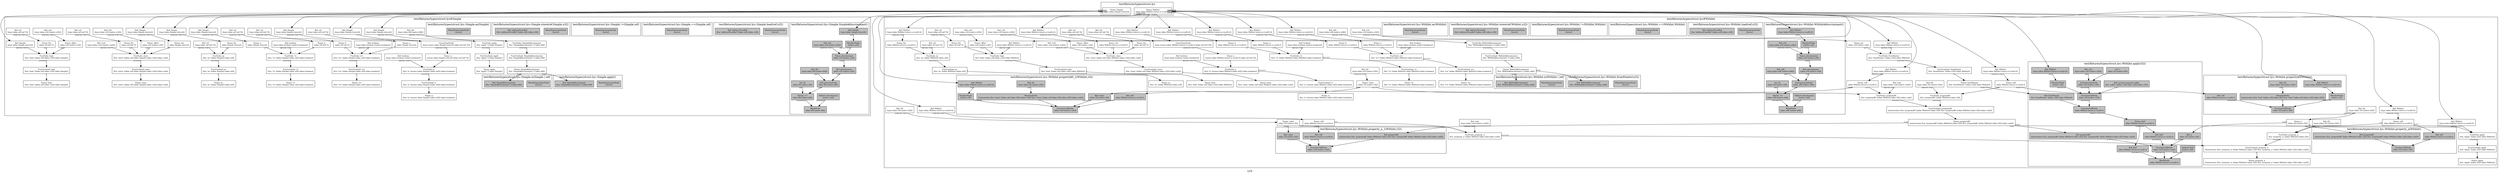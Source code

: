 digraph LYS {
  node [shape=box,fontsize=10];
  subgraph "cluster_test/fixtures/types/struct.lys" {
    1 [label="Name: Simple\n(type (alias Simple (struct)))", fillcolor=grey];
    2 [label="Name: WithInt\n(type (alias WithInt (struct a:<null>)))", fillcolor=grey];
    label="test/fixtures/types/struct.lys";
  }
  subgraph "cluster_test/fixtures/types/struct.lys#Simple" {
    3 [label="FunOverload: Simple$discriminant\n(fun 'Simple$discriminant' () (alias i64))", fillcolor=grey];
    4 [label="FunNode: Simple$discriminant\n(fun 'Simple$discriminant' () (alias i64))", fillcolor=grey];
    5 [label="Ref: i64\n(type (alias i64 (native i64)))", fillcolor=grey];
    6 [label="Name: Simple$discriminant\n(fun 'Simple$discriminant' () (alias i64))", fillcolor=grey];
    7 [label="FunOverload: apply\n(fun 'apply' () (alias Simple))", fillcolor=grey];
    8 [label="FunNode: apply\n(fun 'apply' () (alias Simple))", fillcolor=grey];
    9 [label="Ref: Simple\n(type (alias Simple (struct)))", fillcolor=grey];
    10 [label="Name: apply\n(fun 'apply' () (alias Simple))", fillcolor=grey];
    11 [label="FunOverload: is\n(fun 'is' ((union (alias Simple) (alias ref))) (alias boolean))", fillcolor=grey];
    12 [label="FunNode: is\n(fun 'is' ((union (alias Simple) (alias ref))) (alias boolean))", fillcolor=grey];
    13 [label="Name: a\n(union (alias Simple (struct)) (alias ref (ref ?)))", fillcolor=grey];
    14 [label="UnionTypeNode\n(type (union (alias Simple (struct)) (alias ref (ref ?))))", fillcolor=grey];
    15 [label="Ref: Simple\n(type (alias Simple (struct)))", fillcolor=grey];
    16 [label="Ref: ref\n(type (alias ref (ref ?)))", fillcolor=grey];
    17 [label="Ref: boolean\n(type (alias boolean (native boolean)))", fillcolor=grey];
    18 [label="Name: is\n(fun 'is' ((union (alias Simple) (alias ref))) (alias boolean))", fillcolor=grey];
    19 [label="FunOverload: ==\n(fun '==' ((alias Simple) (alias ref)) (alias boolean))", fillcolor=grey];
    20 [label="FunNode: ==\n(fun '==' ((alias Simple) (alias ref)) (alias boolean))", fillcolor=grey];
    21 [label="Name: a\n(alias Simple (struct))", fillcolor=grey];
    22 [label="Ref: Simple\n(type (alias Simple (struct)))", fillcolor=grey];
    23 [label="Name: b\n(alias ref (ref ?))", fillcolor=grey];
    24 [label="Ref: ref\n(type (alias ref (ref ?)))", fillcolor=grey];
    25 [label="Ref: boolean\n(type (alias boolean (native boolean)))", fillcolor=grey];
    26 [label="Name: ==\n(fun '==' ((alias Simple) (alias ref)) (alias boolean))", fillcolor=grey];
    27 [label="FunOverload: !=\n(fun '!=' ((alias Simple) (alias ref)) (alias boolean))", fillcolor=grey];
    28 [label="FunNode: !=\n(fun '!=' ((alias Simple) (alias ref)) (alias boolean))", fillcolor=grey];
    29 [label="Name: a\n(alias Simple (struct))", fillcolor=grey];
    30 [label="Ref: Simple\n(type (alias Simple (struct)))", fillcolor=grey];
    31 [label="Name: b\n(alias ref (ref ?))", fillcolor=grey];
    32 [label="Ref: ref\n(type (alias ref (ref ?)))", fillcolor=grey];
    33 [label="Ref: boolean\n(type (alias boolean (native boolean)))", fillcolor=grey];
    34 [label="Name: !=\n(fun '!=' ((alias Simple) (alias ref)) (alias boolean))", fillcolor=grey];
    35 [label="FunOverload: store\n(fun 'store' ((alias ref) (alias Simple) (alias u32)) (alias void))", fillcolor=grey];
    36 [label="FunNode: store\n(fun 'store' ((alias ref) (alias Simple) (alias u32)) (alias void))", fillcolor=grey];
    37 [label="Name: lhs\n(alias ref (ref ?))", fillcolor=grey];
    38 [label="Ref: ref\n(type (alias ref (ref ?)))", fillcolor=grey];
    39 [label="Name: rhs\n(alias Simple (struct))", fillcolor=grey];
    40 [label="Ref: Simple\n(type (alias Simple (struct)))", fillcolor=grey];
    41 [label="Name: offset\n(alias u32 (native u32))", fillcolor=grey];
    42 [label="Ref: u32\n(type (alias u32 (native u32)))", fillcolor=grey];
    43 [label="Ref: void\n(type (alias void (native void)))", fillcolor=grey];
    44 [label="Name: store\n(fun 'store' ((alias ref) (alias Simple) (alias u32)) (alias void))", fillcolor=grey];
    45 [label="FunOverload: load\n(fun 'load' ((alias ref) (alias u32)) (alias Simple))", fillcolor=grey];
    46 [label="FunNode: load\n(fun 'load' ((alias ref) (alias u32)) (alias Simple))", fillcolor=grey];
    47 [label="Name: lhs\n(alias ref (ref ?))", fillcolor=grey];
    48 [label="Ref: ref\n(type (alias ref (ref ?)))", fillcolor=grey];
    49 [label="Name: offset\n(alias u32 (native u32))", fillcolor=grey];
    50 [label="Ref: u32\n(type (alias u32 (native u32)))", fillcolor=grey];
    51 [label="Ref: Simple\n(type (alias Simple (struct)))", fillcolor=grey];
    52 [label="Name: load\n(fun 'load' ((alias ref) (alias u32)) (alias Simple))", fillcolor=grey];
    53 [label="FunOverload: as\n(fun 'as' ((alias Simple)) (alias ref))", fillcolor=grey];
    54 [label="FunNode: as\n(fun 'as' ((alias Simple)) (alias ref))", fillcolor=grey];
    55 [label="Name: lhs\n(alias Simple (struct))", fillcolor=grey];
    56 [label="Ref: Simple\n(type (alias Simple (struct)))", fillcolor=grey];
    57 [label="Ref: ref\n(type (alias ref (ref ?)))", fillcolor=grey];
    58 [label="Name: as\n(fun 'as' ((alias Simple)) (alias ref))", fillcolor=grey];
    subgraph "cluster_test/fixtures/types/struct.lys#Simple_0" { rankdir=TB;
      node [style=filled, fillcolor=grey];
      59 [label="BlockNode\n(alias i64 (native i64))", fillcolor=grey];
      60 [label="ValDecl: discriminant\n(native void)", fillcolor=grey];
      61 [label="Name: discriminant\n(alias u32 (native u32))", fillcolor=grey];
      62 [label="Ref: u32\n(type (alias u32 (native u32)))", fillcolor=grey];
      63 [label="MemberNode\n(native u32)", fillcolor=grey];
      64 [label="Ref: Simple\n(type (alias Simple (struct)))", fillcolor=grey];
      65 [label="BinOp: <<\n(alias i64 (native i64))", fillcolor=grey];
      66 [label="AsExpressionNode\n(alias i64 (native i64))", fillcolor=grey];
      67 [label="Ref: discriminant\n(alias u32 (native u32))", fillcolor=grey];
      68 [label="Ref: i64\n(type (alias i64 (native i64)))", fillcolor=grey];
      69 [label="Int: 32\n(alias i32 (native i32))", fillcolor=grey];
      label="test/fixtures/types/struct.lys::Simple.Simple$discriminant()";
    }
    subgraph "cluster_test/fixtures/types/struct.lys#Simple_1" { rankdir=TB;
      node [style=filled, fillcolor=grey];
      70 [label="WasmExpressionNode\n(never)", fillcolor=grey];
      71 [label="Ref: Simple$discriminant\n(fun 'Simple$discriminant' () (alias i64))", fillcolor=grey];
      label="test/fixtures/types/struct.lys::Simple.apply()";
    }
    subgraph "cluster_test/fixtures/types/struct.lys#Simple_2" { rankdir=TB;
      node [style=filled, fillcolor=grey];
      72 [label="WasmExpressionNode\n(never)", fillcolor=grey];
      73 [label="Ref: addressFromRef\n(fun 'addressFromRef' ((alias ref)) (alias u32))", fillcolor=grey];
      label="test/fixtures/types/struct.lys::Simple.load(ref,u32)";
    }
    subgraph "cluster_test/fixtures/types/struct.lys#Simple_3" { rankdir=TB;
      node [style=filled, fillcolor=grey];
      74 [label="WasmExpressionNode\n(never)", fillcolor=grey];
      label="test/fixtures/types/struct.lys::Simple.==(Simple,ref)";
    }
    subgraph "cluster_test/fixtures/types/struct.lys#Simple_4" { rankdir=TB;
      node [style=filled, fillcolor=grey];
      75 [label="WasmExpressionNode\n(never)", fillcolor=grey];
      label="test/fixtures/types/struct.lys::Simple.!=(Simple,ref)";
    }
    subgraph "cluster_test/fixtures/types/struct.lys#Simple_5" { rankdir=TB;
      node [style=filled, fillcolor=grey];
      76 [label="WasmExpressionNode\n(never)", fillcolor=grey];
      77 [label="Ref: addressFromRef\n(fun 'addressFromRef' ((alias ref)) (alias u32))", fillcolor=grey];
      label="test/fixtures/types/struct.lys::Simple.store(ref,Simple,u32)";
    }
    subgraph "cluster_test/fixtures/types/struct.lys#Simple_6" { rankdir=TB;
      node [style=filled, fillcolor=grey];
      78 [label="WasmExpressionNode\n(never)", fillcolor=grey];
      label="test/fixtures/types/struct.lys::Simple.as(Simple)";
    }
    subgraph "cluster_test/fixtures/types/struct.lys#Simple_7" { rankdir=TB;
      node [style=filled, fillcolor=grey];
      79 [label="WasmExpressionNode\n(never)", fillcolor=grey];
      80 [label="Ref: Simple$discriminant\n(fun 'Simple$discriminant' () (alias i64))", fillcolor=grey];
      label="test/fixtures/types/struct.lys::Simple.is(Simple | ref)";
    }
    label="test/fixtures/types/struct.lys#Simple";
  }
  subgraph "cluster_test/fixtures/types/struct.lys#WithInt" {
    81 [label="FunOverload: WithInt$discriminant\n(fun 'WithInt$discriminant' () (alias u64))", fillcolor=grey];
    82 [label="FunNode: WithInt$discriminant\n(fun 'WithInt$discriminant' () (alias u64))", fillcolor=grey];
    83 [label="Ref: u64\n(type (alias u64 (native u64)))", fillcolor=grey];
    84 [label="Name: WithInt$discriminant\n(fun 'WithInt$discriminant' () (alias u64))", fillcolor=grey];
    85 [label="FunOverload: apply\n(fun 'apply' ((alias i32)) (alias WithInt))", fillcolor=grey];
    86 [label="FunNode: apply\n(fun 'apply' ((alias i32)) (alias WithInt))", fillcolor=grey];
    87 [label="Name: a\n(alias i32 (native i32))", fillcolor=grey];
    88 [label="Ref: i32\n(type (alias i32 (native i32)))", fillcolor=grey];
    89 [label="Ref: WithInt\n(type (alias WithInt (struct a:<null>)))", fillcolor=grey];
    90 [label="Name: apply\n(fun 'apply' ((alias i32)) (alias WithInt))", fillcolor=grey];
    91 [label="FunOverload: fromPointer\n(fun 'fromPointer' ((alias u32)) (alias WithInt))", fillcolor=grey];
    92 [label="FunNode: fromPointer\n(fun 'fromPointer' ((alias u32)) (alias WithInt))", fillcolor=grey];
    93 [label="Name: ptr\n(alias u32 (native u32))", fillcolor=grey];
    94 [label="Ref: u32\n(type (alias u32 (native u32)))", fillcolor=grey];
    95 [label="Ref: WithInt\n(type (alias WithInt (struct a:<null>)))", fillcolor=grey];
    96 [label="Name: fromPointer\n(fun 'fromPointer' ((alias u32)) (alias WithInt))", fillcolor=grey];
    97 [label="FunOverload: ==\n(fun '==' ((alias WithInt) (alias WithInt)) (alias boolean))", fillcolor=grey];
    98 [label="FunNode: ==\n(fun '==' ((alias WithInt) (alias WithInt)) (alias boolean))", fillcolor=grey];
    99 [label="Name: a\n(alias WithInt (struct a:<null>))", fillcolor=grey];
    100 [label="Ref: WithInt\n(type (alias WithInt (struct a:<null>)))", fillcolor=grey];
    101 [label="Name: b\n(alias WithInt (struct a:<null>))", fillcolor=grey];
    102 [label="Ref: WithInt\n(type (alias WithInt (struct a:<null>)))", fillcolor=grey];
    103 [label="Ref: boolean\n(type (alias boolean (native boolean)))", fillcolor=grey];
    104 [label="Name: ==\n(fun '==' ((alias WithInt) (alias WithInt)) (alias boolean))", fillcolor=grey];
    105 [label="FunOverload: !=\n(fun '!=' ((alias WithInt) (alias WithInt)) (alias boolean))", fillcolor=grey];
    106 [label="FunNode: !=\n(fun '!=' ((alias WithInt) (alias WithInt)) (alias boolean))", fillcolor=grey];
    107 [label="Name: a\n(alias WithInt (struct a:<null>))", fillcolor=grey];
    108 [label="Ref: WithInt\n(type (alias WithInt (struct a:<null>)))", fillcolor=grey];
    109 [label="Name: b\n(alias WithInt (struct a:<null>))", fillcolor=grey];
    110 [label="Ref: WithInt\n(type (alias WithInt (struct a:<null>)))", fillcolor=grey];
    111 [label="Ref: boolean\n(type (alias boolean (native boolean)))", fillcolor=grey];
    112 [label="Name: !=\n(fun '!=' ((alias WithInt) (alias WithInt)) (alias boolean))", fillcolor=grey];
    113 [label="FunOverload: property_a\n(intersection (fun 'property_a' ((alias WithInt)) (alias i32)) (fun 'property_a' ((alias WithInt) (alias i32)) (alias void)))", fillcolor=grey];
    114 [label="FunNode: property_a\n(fun 'property_a' ((alias WithInt)) (alias i32))", fillcolor=grey];
    115 [label="Name: self\n(alias WithInt (struct a:<null>))", fillcolor=grey];
    116 [label="Ref: WithInt\n(type (alias WithInt (struct a:<null>)))", fillcolor=grey];
    117 [label="Ref: i32\n(type (alias i32 (native i32)))", fillcolor=grey];
    118 [label="FunNode: property_a\n(fun 'property_a' ((alias WithInt) (alias i32)) (alias void))", fillcolor=grey];
    119 [label="Name: self\n(alias WithInt (struct a:<null>))", fillcolor=grey];
    120 [label="Ref: WithInt\n(type (alias WithInt (struct a:<null>)))", fillcolor=grey];
    121 [label="Name: value\n(alias i32 (native i32))", fillcolor=grey];
    122 [label="Ref: i32\n(type (alias i32 (native i32)))", fillcolor=grey];
    123 [label="Ref: void\n(type (alias void (native void)))", fillcolor=grey];
    124 [label="Name: property_a\n(intersection (fun 'property_a' ((alias WithInt)) (alias i32)) (fun 'property_a' ((alias WithInt) (alias i32)) (alias void)))", fillcolor=grey];
    125 [label="FunOverload: property$0\n(intersection (fun 'property$0' ((alias WithInt)) (alias i32)) (fun 'property$0' ((alias WithInt) (alias i32)) (alias void)))", fillcolor=grey];
    126 [label="FunNode: property$0\n(fun 'property$0' ((alias WithInt)) (alias i32))", fillcolor=grey];
    127 [label="Name: self\n(alias WithInt (struct a:<null>))", fillcolor=grey];
    128 [label="Ref: WithInt\n(type (alias WithInt (struct a:<null>)))", fillcolor=grey];
    129 [label="Ref: i32\n(type (alias i32 (native i32)))", fillcolor=grey];
    130 [label="FunNode: property$0\n(fun 'property$0' ((alias WithInt) (alias i32)) (alias void))", fillcolor=grey];
    131 [label="Name: self\n(alias WithInt (struct a:<null>))", fillcolor=grey];
    132 [label="Ref: WithInt\n(type (alias WithInt (struct a:<null>)))", fillcolor=grey];
    133 [label="Name: value\n(alias i32 (native i32))", fillcolor=grey];
    134 [label="Ref: i32\n(type (alias i32 (native i32)))", fillcolor=grey];
    135 [label="Ref: void\n(type (alias void (native void)))", fillcolor=grey];
    136 [label="Name: property$0\n(intersection (fun 'property$0' ((alias WithInt)) (alias i32)) (fun 'property$0' ((alias WithInt) (alias i32)) (alias void)))", fillcolor=grey];
    137 [label="FunOverload: is\n(fun 'is' ((union (alias WithInt) (alias ref))) (alias boolean))", fillcolor=grey];
    138 [label="FunNode: is\n(fun 'is' ((union (alias WithInt) (alias ref))) (alias boolean))", fillcolor=grey];
    139 [label="Name: a\n(union (alias WithInt (struct a:<null>)) (alias ref (ref ?)))", fillcolor=grey];
    140 [label="UnionTypeNode\n(type (union (alias WithInt (struct a:<null>)) (alias ref (ref ?))))", fillcolor=grey];
    141 [label="Ref: WithInt\n(type (alias WithInt (struct a:<null>)))", fillcolor=grey];
    142 [label="Ref: ref\n(type (alias ref (ref ?)))", fillcolor=grey];
    143 [label="Ref: boolean\n(type (alias boolean (native boolean)))", fillcolor=grey];
    144 [label="Name: is\n(fun 'is' ((union (alias WithInt) (alias ref))) (alias boolean))", fillcolor=grey];
    145 [label="FunOverload: store\n(fun 'store' ((alias ref) (alias WithInt) (alias u32)) (alias void))", fillcolor=grey];
    146 [label="FunNode: store\n(fun 'store' ((alias ref) (alias WithInt) (alias u32)) (alias void))", fillcolor=grey];
    147 [label="Name: lhs\n(alias ref (ref ?))", fillcolor=grey];
    148 [label="Ref: ref\n(type (alias ref (ref ?)))", fillcolor=grey];
    149 [label="Name: rhs\n(alias WithInt (struct a:<null>))", fillcolor=grey];
    150 [label="Ref: WithInt\n(type (alias WithInt (struct a:<null>)))", fillcolor=grey];
    151 [label="Name: offset\n(alias u32 (native u32))", fillcolor=grey];
    152 [label="Ref: u32\n(type (alias u32 (native u32)))", fillcolor=grey];
    153 [label="Ref: void\n(type (alias void (native void)))", fillcolor=grey];
    154 [label="Name: store\n(fun 'store' ((alias ref) (alias WithInt) (alias u32)) (alias void))", fillcolor=grey];
    155 [label="FunOverload: load\n(fun 'load' ((alias ref) (alias u32)) (alias WithInt))", fillcolor=grey];
    156 [label="FunNode: load\n(fun 'load' ((alias ref) (alias u32)) (alias WithInt))", fillcolor=grey];
    157 [label="Name: lhs\n(alias ref (ref ?))", fillcolor=grey];
    158 [label="Ref: ref\n(type (alias ref (ref ?)))", fillcolor=grey];
    159 [label="Name: offset\n(alias u32 (native u32))", fillcolor=grey];
    160 [label="Ref: u32\n(type (alias u32 (native u32)))", fillcolor=grey];
    161 [label="Ref: WithInt\n(type (alias WithInt (struct a:<null>)))", fillcolor=grey];
    162 [label="Name: load\n(fun 'load' ((alias ref) (alias u32)) (alias WithInt))", fillcolor=grey];
    163 [label="FunOverload: as\n(fun 'as' ((alias WithInt)) (alias ref))", fillcolor=grey];
    164 [label="FunNode: as\n(fun 'as' ((alias WithInt)) (alias ref))", fillcolor=grey];
    165 [label="Name: lhs\n(alias WithInt (struct a:<null>))", fillcolor=grey];
    166 [label="Ref: WithInt\n(type (alias WithInt (struct a:<null>)))", fillcolor=grey];
    167 [label="Ref: ref\n(type (alias ref (ref ?)))", fillcolor=grey];
    168 [label="Name: as\n(fun 'as' ((alias WithInt)) (alias ref))", fillcolor=grey];
    subgraph "cluster_test/fixtures/types/struct.lys#WithInt_0" { rankdir=TB;
      node [style=filled, fillcolor=grey];
      169 [label="BlockNode\n(alias u64 (native u64))", fillcolor=grey];
      170 [label="ValDecl: discriminant\n(native void)", fillcolor=grey];
      171 [label="Name: discriminant\n(alias u32 (native u32))", fillcolor=grey];
      172 [label="Ref: u32\n(type (alias u32 (native u32)))", fillcolor=grey];
      173 [label="MemberNode\n(native u32)", fillcolor=grey];
      174 [label="Ref: WithInt\n(type (alias WithInt (struct a:<null>)))", fillcolor=grey];
      175 [label="BinOp: <<\n(alias u64 (native u64))", fillcolor=grey];
      176 [label="AsExpressionNode\n(alias u64 (native u64))", fillcolor=grey];
      177 [label="Ref: discriminant\n(alias u32 (native u32))", fillcolor=grey];
      178 [label="Ref: u64\n(type (alias u64 (native u64)))", fillcolor=grey];
      179 [label="Int: 32\n(alias i32 (native i32))", fillcolor=grey];
      label="test/fixtures/types/struct.lys::WithInt.WithInt$discriminant()";
    }
    subgraph "cluster_test/fixtures/types/struct.lys#WithInt_1" { rankdir=TB;
      node [style=filled, fillcolor=grey];
      180 [label="BlockNode\n(alias WithInt (struct a:<null>))", fillcolor=grey];
      181 [label="VarDecl: $ref\n(native void)", fillcolor=grey];
      182 [label="Name: $ref\n(alias WithInt (struct a:<null>))", fillcolor=grey];
      183 [label="FunctionCallNode\n(alias WithInt (struct a:<null>))", fillcolor=grey];
      184 [label="Ref: fromPointer\n(fun 'fromPointer' ((alias u32)) (alias WithInt))", fillcolor=grey];
      185 [label="FunctionCallNode\n(alias u32 (native u32))", fillcolor=grey];
      186 [label="Ref: system::memory::calloc\n(fun 'calloc' ((alias u32) (alias u32)) (alias u32))", fillcolor=grey];
      187 [label="AsExpressionNode\n(alias u32 (native u32))", fillcolor=grey];
      188 [label="Int: 1\n(alias i32 (native i32))", fillcolor=grey];
      189 [label="Ref: u32\n(type (alias u32 (native u32)))", fillcolor=grey];
      190 [label="MemberNode\n(native u32)", fillcolor=grey];
      191 [label="Ref: WithInt\n(type (alias WithInt (struct a:<null>)))", fillcolor=grey];
      192 [label="FunctionCallNode\n(alias void (native void))", fillcolor=grey];
      193 [label="Ref: property$0\n(intersection (fun 'property$0' ((alias WithInt)) (alias i32)) (fun 'property$0' ((alias WithInt) (alias i32)) (alias void)))", fillcolor=grey];
      194 [label="Ref: $ref\n(alias WithInt (struct a:<null>))", fillcolor=grey];
      195 [label="Ref: a\n(alias i32 (native i32))", fillcolor=grey];
      196 [label="Ref: $ref\n(alias WithInt (struct a:<null>))", fillcolor=grey];
      label="test/fixtures/types/struct.lys::WithInt.apply(i32)";
    }
    subgraph "cluster_test/fixtures/types/struct.lys#WithInt_2" { rankdir=TB;
      node [style=filled, fillcolor=grey];
      197 [label="WasmExpressionNode\n(never)", fillcolor=grey];
      198 [label="Ref: WithInt$discriminant\n(fun 'WithInt$discriminant' () (alias u64))", fillcolor=grey];
      label="test/fixtures/types/struct.lys::WithInt.fromPointer(u32)";
    }
    subgraph "cluster_test/fixtures/types/struct.lys#WithInt_3" { rankdir=TB;
      node [style=filled, fillcolor=grey];
      199 [label="FunctionCallNode\n(alias i32 (native i32))", fillcolor=grey];
      200 [label="MemberNode\n(intersection (fun 'load' ((alias ref)) (alias i32)) (fun 'load' ((alias ref) (alias u32)) (alias i32)))", fillcolor=grey];
      201 [label="Ref: i32\n(type (alias i32 (native i32)))", fillcolor=grey];
      202 [label="Ref: self\n(alias WithInt (struct a:<null>))", fillcolor=grey];
      203 [label="MemberNode\n(native u32)", fillcolor=grey];
      204 [label="Ref: WithInt\n(type (alias WithInt (struct a:<null>)))", fillcolor=grey];
      label="test/fixtures/types/struct.lys::WithInt.property$0(WithInt)";
    }
    subgraph "cluster_test/fixtures/types/struct.lys#WithInt_4" { rankdir=TB;
      node [style=filled, fillcolor=grey];
      205 [label="FunctionCallNode\n(alias void (native void))", fillcolor=grey];
      206 [label="MemberNode\n(intersection (fun 'store' ((alias ref) (alias i32)) (alias void)) (fun 'store' ((alias ref) (alias i32) (alias u32)) (alias void)))", fillcolor=grey];
      207 [label="Ref: i32\n(type (alias i32 (native i32)))", fillcolor=grey];
      208 [label="Ref: self\n(alias WithInt (struct a:<null>))", fillcolor=grey];
      209 [label="Ref: value\n(alias i32 (native i32))", fillcolor=grey];
      210 [label="MemberNode\n(native u32)", fillcolor=grey];
      211 [label="Ref: WithInt\n(type (alias WithInt (struct a:<null>)))", fillcolor=grey];
      label="test/fixtures/types/struct.lys::WithInt.property$0_1(WithInt,i32)";
    }
    subgraph "cluster_test/fixtures/types/struct.lys#WithInt_5" { rankdir=TB;
      node [style=filled, fillcolor=grey];
      212 [label="WasmExpressionNode\n(never)", fillcolor=grey];
      213 [label="Ref: addressFromRef\n(fun 'addressFromRef' ((alias ref)) (alias u32))", fillcolor=grey];
      label="test/fixtures/types/struct.lys::WithInt.load(ref,u32)";
    }
    subgraph "cluster_test/fixtures/types/struct.lys#WithInt_6" { rankdir=TB;
      node [style=filled, fillcolor=grey];
      214 [label="WasmExpressionNode\n(never)", fillcolor=grey];
      label="test/fixtures/types/struct.lys::WithInt.==(WithInt,WithInt)";
    }
    subgraph "cluster_test/fixtures/types/struct.lys#WithInt_7" { rankdir=TB;
      node [style=filled, fillcolor=grey];
      215 [label="WasmExpressionNode\n(never)", fillcolor=grey];
      label="test/fixtures/types/struct.lys::WithInt.!=(WithInt,WithInt)";
    }
    subgraph "cluster_test/fixtures/types/struct.lys#WithInt_8" { rankdir=TB;
      node [style=filled, fillcolor=grey];
      216 [label="FunctionCallNode\n(alias i32 (native i32))", fillcolor=grey];
      217 [label="Ref: property$0\n(intersection (fun 'property$0' ((alias WithInt)) (alias i32)) (fun 'property$0' ((alias WithInt) (alias i32)) (alias void)))", fillcolor=grey];
      218 [label="Ref: self\n(alias WithInt (struct a:<null>))", fillcolor=grey];
      label="test/fixtures/types/struct.lys::WithInt.property_a(WithInt)";
    }
    subgraph "cluster_test/fixtures/types/struct.lys#WithInt_9" { rankdir=TB;
      node [style=filled, fillcolor=grey];
      219 [label="FunctionCallNode\n(alias void (native void))", fillcolor=grey];
      220 [label="Ref: property$0\n(intersection (fun 'property$0' ((alias WithInt)) (alias i32)) (fun 'property$0' ((alias WithInt) (alias i32)) (alias void)))", fillcolor=grey];
      221 [label="Ref: self\n(alias WithInt (struct a:<null>))", fillcolor=grey];
      222 [label="Ref: value\n(alias i32 (native i32))", fillcolor=grey];
      label="test/fixtures/types/struct.lys::WithInt.property_a_1(WithInt,i32)";
    }
    subgraph "cluster_test/fixtures/types/struct.lys#WithInt_10" { rankdir=TB;
      node [style=filled, fillcolor=grey];
      223 [label="WasmExpressionNode\n(never)", fillcolor=grey];
      224 [label="Ref: addressFromRef\n(fun 'addressFromRef' ((alias ref)) (alias u32))", fillcolor=grey];
      label="test/fixtures/types/struct.lys::WithInt.store(ref,WithInt,u32)";
    }
    subgraph "cluster_test/fixtures/types/struct.lys#WithInt_11" { rankdir=TB;
      node [style=filled, fillcolor=grey];
      225 [label="WasmExpressionNode\n(never)", fillcolor=grey];
      label="test/fixtures/types/struct.lys::WithInt.as(WithInt)";
    }
    subgraph "cluster_test/fixtures/types/struct.lys#WithInt_12" { rankdir=TB;
      node [style=filled, fillcolor=grey];
      226 [label="WasmExpressionNode\n(never)", fillcolor=grey];
      227 [label="Ref: WithInt$discriminant\n(fun 'WithInt$discriminant' () (alias u64))", fillcolor=grey];
      label="test/fixtures/types/struct.lys::WithInt.is(WithInt | ref)";
    }
    label="test/fixtures/types/struct.lys#WithInt";
  }
  1 -> 9[taillabel="[NAME]" fontsize=7 fontname="times" color="black" ];
  1 -> 15[taillabel="[NAME]" fontsize=7 fontname="times" color="black" ];
  1 -> 22[taillabel="[NAME]" fontsize=7 fontname="times" color="black" ];
  1 -> 30[taillabel="[NAME]" fontsize=7 fontname="times" color="black" ];
  1 -> 40[taillabel="[NAME]" fontsize=7 fontname="times" color="black" ];
  1 -> 51[taillabel="[NAME]" fontsize=7 fontname="times" color="black" ];
  1 -> 56[taillabel="[NAME]" fontsize=7 fontname="times" color="black" ];
  1 -> 64[taillabel="[NAME]" fontsize=7 fontname="times" color="black" ];
  3 -> 6[taillabel="[]" fontsize=7 fontname="times" color="black" ];
  4 -> 3[taillabel="[FUNCTION]" fontsize=7 fontname="times" color="black" ];
  5 -> 4[taillabel="[#RETURN_TYPE]" fontsize=7 fontname="times" color="black" ];
  6 -> 71[taillabel="[NAME]" fontsize=7 fontname="times" color="black" ];
  6 -> 80[taillabel="[NAME]" fontsize=7 fontname="times" color="black" ];
  7 -> 10[taillabel="[]" fontsize=7 fontname="times" color="black" ];
  8 -> 7[taillabel="[FUNCTION]" fontsize=7 fontname="times" color="black" ];
  9 -> 8[taillabel="[#RETURN_TYPE]" fontsize=7 fontname="times" color="black" ];
  11 -> 18[taillabel="[]" fontsize=7 fontname="times" color="black" ];
  12 -> 11[taillabel="[FUNCTION]" fontsize=7 fontname="times" color="black" ];
  13 -> 12[taillabel="[a]" fontsize=7 fontname="times" color="black" ];
  14 -> 13[taillabel="[EXPECTED_TYPE]" fontsize=7 fontname="times" color="black" ];
  15 -> 14[taillabel="[]" fontsize=7 fontname="times" color="black" ];
  16 -> 14[taillabel="[]" fontsize=7 fontname="times" color="black" ];
  17 -> 12[taillabel="[#RETURN_TYPE]" fontsize=7 fontname="times" color="black" ];
  19 -> 26[taillabel="[]" fontsize=7 fontname="times" color="black" ];
  20 -> 19[taillabel="[FUNCTION]" fontsize=7 fontname="times" color="black" ];
  21 -> 20[taillabel="[a]" fontsize=7 fontname="times" color="black" ];
  22 -> 21[taillabel="[EXPECTED_TYPE]" fontsize=7 fontname="times" color="black" ];
  23 -> 20[taillabel="[b]" fontsize=7 fontname="times" color="black" ];
  24 -> 23[taillabel="[EXPECTED_TYPE]" fontsize=7 fontname="times" color="black" ];
  25 -> 20[taillabel="[#RETURN_TYPE]" fontsize=7 fontname="times" color="black" ];
  27 -> 34[taillabel="[]" fontsize=7 fontname="times" color="black" ];
  28 -> 27[taillabel="[FUNCTION]" fontsize=7 fontname="times" color="black" ];
  29 -> 28[taillabel="[a]" fontsize=7 fontname="times" color="black" ];
  30 -> 29[taillabel="[EXPECTED_TYPE]" fontsize=7 fontname="times" color="black" ];
  31 -> 28[taillabel="[b]" fontsize=7 fontname="times" color="black" ];
  32 -> 31[taillabel="[EXPECTED_TYPE]" fontsize=7 fontname="times" color="black" ];
  33 -> 28[taillabel="[#RETURN_TYPE]" fontsize=7 fontname="times" color="black" ];
  35 -> 44[taillabel="[]" fontsize=7 fontname="times" color="black" ];
  36 -> 35[taillabel="[FUNCTION]" fontsize=7 fontname="times" color="black" ];
  37 -> 36[taillabel="[lhs]" fontsize=7 fontname="times" color="black" ];
  38 -> 37[taillabel="[EXPECTED_TYPE]" fontsize=7 fontname="times" color="black" ];
  39 -> 36[taillabel="[rhs]" fontsize=7 fontname="times" color="black" ];
  40 -> 39[taillabel="[EXPECTED_TYPE]" fontsize=7 fontname="times" color="black" ];
  41 -> 36[taillabel="[offset]" fontsize=7 fontname="times" color="black" ];
  42 -> 41[taillabel="[EXPECTED_TYPE]" fontsize=7 fontname="times" color="black" ];
  43 -> 36[taillabel="[#RETURN_TYPE]" fontsize=7 fontname="times" color="black" ];
  45 -> 52[taillabel="[]" fontsize=7 fontname="times" color="black" ];
  46 -> 45[taillabel="[FUNCTION]" fontsize=7 fontname="times" color="black" ];
  47 -> 46[taillabel="[lhs]" fontsize=7 fontname="times" color="black" ];
  48 -> 47[taillabel="[EXPECTED_TYPE]" fontsize=7 fontname="times" color="black" ];
  49 -> 46[taillabel="[offset]" fontsize=7 fontname="times" color="black" ];
  50 -> 49[taillabel="[EXPECTED_TYPE]" fontsize=7 fontname="times" color="black" ];
  51 -> 46[taillabel="[#RETURN_TYPE]" fontsize=7 fontname="times" color="black" ];
  53 -> 58[taillabel="[]" fontsize=7 fontname="times" color="black" ];
  54 -> 53[taillabel="[FUNCTION]" fontsize=7 fontname="times" color="black" ];
  55 -> 54[taillabel="[lhs]" fontsize=7 fontname="times" color="black" ];
  56 -> 55[taillabel="[EXPECTED_TYPE]" fontsize=7 fontname="times" color="black" ];
  57 -> 54[taillabel="[#RETURN_TYPE]" fontsize=7 fontname="times" color="black" ];
  2 -> 89[taillabel="[NAME]" fontsize=7 fontname="times" color="black" ];
  2 -> 95[taillabel="[NAME]" fontsize=7 fontname="times" color="black" ];
  2 -> 100[taillabel="[NAME]" fontsize=7 fontname="times" color="black" ];
  2 -> 102[taillabel="[NAME]" fontsize=7 fontname="times" color="black" ];
  2 -> 108[taillabel="[NAME]" fontsize=7 fontname="times" color="black" ];
  2 -> 110[taillabel="[NAME]" fontsize=7 fontname="times" color="black" ];
  2 -> 116[taillabel="[NAME]" fontsize=7 fontname="times" color="black" ];
  2 -> 120[taillabel="[NAME]" fontsize=7 fontname="times" color="black" ];
  2 -> 128[taillabel="[NAME]" fontsize=7 fontname="times" color="black" ];
  2 -> 132[taillabel="[NAME]" fontsize=7 fontname="times" color="black" ];
  2 -> 141[taillabel="[NAME]" fontsize=7 fontname="times" color="black" ];
  2 -> 150[taillabel="[NAME]" fontsize=7 fontname="times" color="black" ];
  2 -> 161[taillabel="[NAME]" fontsize=7 fontname="times" color="black" ];
  2 -> 166[taillabel="[NAME]" fontsize=7 fontname="times" color="black" ];
  2 -> 174[taillabel="[NAME]" fontsize=7 fontname="times" color="black" ];
  2 -> 191[taillabel="[NAME]" fontsize=7 fontname="times" color="black" ];
  2 -> 204[taillabel="[NAME]" fontsize=7 fontname="times" color="black" ];
  2 -> 211[taillabel="[NAME]" fontsize=7 fontname="times" color="black" ];
  81 -> 84[taillabel="[]" fontsize=7 fontname="times" color="black" ];
  82 -> 81[taillabel="[FUNCTION]" fontsize=7 fontname="times" color="black" ];
  83 -> 82[taillabel="[#RETURN_TYPE]" fontsize=7 fontname="times" color="black" ];
  84 -> 198[taillabel="[NAME]" fontsize=7 fontname="times" color="black" ];
  84 -> 227[taillabel="[NAME]" fontsize=7 fontname="times" color="black" ];
  85 -> 90[taillabel="[]" fontsize=7 fontname="times" color="black" ];
  86 -> 85[taillabel="[FUNCTION]" fontsize=7 fontname="times" color="black" ];
  87 -> 86[taillabel="[a]" fontsize=7 fontname="times" color="black" ];
  87 -> 195[taillabel="[NAME]" fontsize=7 fontname="times" color="black" ];
  88 -> 87[taillabel="[EXPECTED_TYPE]" fontsize=7 fontname="times" color="black" ];
  89 -> 86[taillabel="[#RETURN_TYPE]" fontsize=7 fontname="times" color="black" ];
  91 -> 96[taillabel="[]" fontsize=7 fontname="times" color="black" ];
  92 -> 91[taillabel="[FUNCTION]" fontsize=7 fontname="times" color="black" ];
  93 -> 92[taillabel="[ptr]" fontsize=7 fontname="times" color="black" ];
  94 -> 93[taillabel="[EXPECTED_TYPE]" fontsize=7 fontname="times" color="black" ];
  95 -> 92[taillabel="[#RETURN_TYPE]" fontsize=7 fontname="times" color="black" ];
  96 -> 184[taillabel="[NAME]" fontsize=7 fontname="times" color="black" ];
  97 -> 104[taillabel="[]" fontsize=7 fontname="times" color="black" ];
  98 -> 97[taillabel="[FUNCTION]" fontsize=7 fontname="times" color="black" ];
  99 -> 98[taillabel="[a]" fontsize=7 fontname="times" color="black" ];
  100 -> 99[taillabel="[EXPECTED_TYPE]" fontsize=7 fontname="times" color="black" ];
  101 -> 98[taillabel="[b]" fontsize=7 fontname="times" color="black" ];
  102 -> 101[taillabel="[EXPECTED_TYPE]" fontsize=7 fontname="times" color="black" ];
  103 -> 98[taillabel="[#RETURN_TYPE]" fontsize=7 fontname="times" color="black" ];
  105 -> 112[taillabel="[]" fontsize=7 fontname="times" color="black" ];
  106 -> 105[taillabel="[FUNCTION]" fontsize=7 fontname="times" color="black" ];
  107 -> 106[taillabel="[a]" fontsize=7 fontname="times" color="black" ];
  108 -> 107[taillabel="[EXPECTED_TYPE]" fontsize=7 fontname="times" color="black" ];
  109 -> 106[taillabel="[b]" fontsize=7 fontname="times" color="black" ];
  110 -> 109[taillabel="[EXPECTED_TYPE]" fontsize=7 fontname="times" color="black" ];
  111 -> 106[taillabel="[#RETURN_TYPE]" fontsize=7 fontname="times" color="black" ];
  113 -> 124[taillabel="[]" fontsize=7 fontname="times" color="black" ];
  114 -> 113[taillabel="[FUNCTION]" fontsize=7 fontname="times" color="black" ];
  115 -> 114[taillabel="[self]" fontsize=7 fontname="times" color="black" ];
  115 -> 218[taillabel="[NAME]" fontsize=7 fontname="times" color="black" ];
  116 -> 115[taillabel="[EXPECTED_TYPE]" fontsize=7 fontname="times" color="black" ];
  117 -> 114[taillabel="[#RETURN_TYPE]" fontsize=7 fontname="times" color="black" ];
  118 -> 113[taillabel="[FUNCTION]" fontsize=7 fontname="times" color="black" ];
  119 -> 118[taillabel="[self]" fontsize=7 fontname="times" color="black" ];
  119 -> 221[taillabel="[NAME]" fontsize=7 fontname="times" color="black" ];
  120 -> 119[taillabel="[EXPECTED_TYPE]" fontsize=7 fontname="times" color="black" ];
  121 -> 118[taillabel="[value]" fontsize=7 fontname="times" color="black" ];
  121 -> 222[taillabel="[NAME]" fontsize=7 fontname="times" color="black" ];
  122 -> 121[taillabel="[EXPECTED_TYPE]" fontsize=7 fontname="times" color="black" ];
  123 -> 118[taillabel="[#RETURN_TYPE]" fontsize=7 fontname="times" color="black" ];
  125 -> 136[taillabel="[]" fontsize=7 fontname="times" color="black" ];
  126 -> 125[taillabel="[FUNCTION]" fontsize=7 fontname="times" color="black" ];
  127 -> 126[taillabel="[self]" fontsize=7 fontname="times" color="black" ];
  127 -> 202[taillabel="[NAME]" fontsize=7 fontname="times" color="black" ];
  128 -> 127[taillabel="[EXPECTED_TYPE]" fontsize=7 fontname="times" color="black" ];
  129 -> 126[taillabel="[#RETURN_TYPE]" fontsize=7 fontname="times" color="black" ];
  130 -> 125[taillabel="[FUNCTION]" fontsize=7 fontname="times" color="black" ];
  131 -> 130[taillabel="[self]" fontsize=7 fontname="times" color="black" ];
  131 -> 208[taillabel="[NAME]" fontsize=7 fontname="times" color="black" ];
  132 -> 131[taillabel="[EXPECTED_TYPE]" fontsize=7 fontname="times" color="black" ];
  133 -> 130[taillabel="[value]" fontsize=7 fontname="times" color="black" ];
  133 -> 209[taillabel="[NAME]" fontsize=7 fontname="times" color="black" ];
  134 -> 133[taillabel="[EXPECTED_TYPE]" fontsize=7 fontname="times" color="black" ];
  135 -> 130[taillabel="[#RETURN_TYPE]" fontsize=7 fontname="times" color="black" ];
  136 -> 193[taillabel="[NAME]" fontsize=7 fontname="times" color="black" ];
  136 -> 217[taillabel="[NAME]" fontsize=7 fontname="times" color="black" ];
  136 -> 220[taillabel="[NAME]" fontsize=7 fontname="times" color="black" ];
  137 -> 144[taillabel="[]" fontsize=7 fontname="times" color="black" ];
  138 -> 137[taillabel="[FUNCTION]" fontsize=7 fontname="times" color="black" ];
  139 -> 138[taillabel="[a]" fontsize=7 fontname="times" color="black" ];
  140 -> 139[taillabel="[EXPECTED_TYPE]" fontsize=7 fontname="times" color="black" ];
  141 -> 140[taillabel="[]" fontsize=7 fontname="times" color="black" ];
  142 -> 140[taillabel="[]" fontsize=7 fontname="times" color="black" ];
  143 -> 138[taillabel="[#RETURN_TYPE]" fontsize=7 fontname="times" color="black" ];
  145 -> 154[taillabel="[]" fontsize=7 fontname="times" color="black" ];
  146 -> 145[taillabel="[FUNCTION]" fontsize=7 fontname="times" color="black" ];
  147 -> 146[taillabel="[lhs]" fontsize=7 fontname="times" color="black" ];
  148 -> 147[taillabel="[EXPECTED_TYPE]" fontsize=7 fontname="times" color="black" ];
  149 -> 146[taillabel="[rhs]" fontsize=7 fontname="times" color="black" ];
  150 -> 149[taillabel="[EXPECTED_TYPE]" fontsize=7 fontname="times" color="black" ];
  151 -> 146[taillabel="[offset]" fontsize=7 fontname="times" color="black" ];
  152 -> 151[taillabel="[EXPECTED_TYPE]" fontsize=7 fontname="times" color="black" ];
  153 -> 146[taillabel="[#RETURN_TYPE]" fontsize=7 fontname="times" color="black" ];
  155 -> 162[taillabel="[]" fontsize=7 fontname="times" color="black" ];
  156 -> 155[taillabel="[FUNCTION]" fontsize=7 fontname="times" color="black" ];
  157 -> 156[taillabel="[lhs]" fontsize=7 fontname="times" color="black" ];
  158 -> 157[taillabel="[EXPECTED_TYPE]" fontsize=7 fontname="times" color="black" ];
  159 -> 156[taillabel="[offset]" fontsize=7 fontname="times" color="black" ];
  160 -> 159[taillabel="[EXPECTED_TYPE]" fontsize=7 fontname="times" color="black" ];
  161 -> 156[taillabel="[#RETURN_TYPE]" fontsize=7 fontname="times" color="black" ];
  163 -> 168[taillabel="[]" fontsize=7 fontname="times" color="black" ];
  164 -> 163[taillabel="[FUNCTION]" fontsize=7 fontname="times" color="black" ];
  165 -> 164[taillabel="[lhs]" fontsize=7 fontname="times" color="black" ];
  166 -> 165[taillabel="[EXPECTED_TYPE]" fontsize=7 fontname="times" color="black" ];
  167 -> 164[taillabel="[#RETURN_TYPE]" fontsize=7 fontname="times" color="black" ];
  60 -> 59[taillabel="[STATEMENTS]" fontsize=7 fontname="times" color="black" ];
  61 -> 67[taillabel="[NAME]" fontsize=7 fontname="times" color="black" ];
  62 -> 61[taillabel="[EXPECTED_TYPE]" fontsize=7 fontname="times" color="black" ];
  63 -> 61[taillabel="[DEFAULT_VALUE]" fontsize=7 fontname="times" color="black" ];
  64 -> 63[taillabel="[LHS]" fontsize=7 fontname="times" color="black" ];
  65 -> 59[taillabel="[STATEMENTS]" fontsize=7 fontname="times" color="black" ];
  66 -> 65[taillabel="[LHS]" fontsize=7 fontname="times" color="black" ];
  67 -> 66[taillabel="[LHS]" fontsize=7 fontname="times" color="black" ];
  68 -> 66[taillabel="[RHS]" fontsize=7 fontname="times" color="black" ];
  69 -> 65[taillabel="[RHS]" fontsize=7 fontname="times" color="black" ];
  170 -> 169[taillabel="[STATEMENTS]" fontsize=7 fontname="times" color="black" ];
  171 -> 177[taillabel="[NAME]" fontsize=7 fontname="times" color="black" ];
  172 -> 171[taillabel="[EXPECTED_TYPE]" fontsize=7 fontname="times" color="black" ];
  173 -> 171[taillabel="[DEFAULT_VALUE]" fontsize=7 fontname="times" color="black" ];
  174 -> 173[taillabel="[LHS]" fontsize=7 fontname="times" color="black" ];
  175 -> 169[taillabel="[STATEMENTS]" fontsize=7 fontname="times" color="black" ];
  176 -> 175[taillabel="[LHS]" fontsize=7 fontname="times" color="black" ];
  177 -> 176[taillabel="[LHS]" fontsize=7 fontname="times" color="black" ];
  178 -> 176[taillabel="[RHS]" fontsize=7 fontname="times" color="black" ];
  179 -> 175[taillabel="[RHS]" fontsize=7 fontname="times" color="black" ];
  181 -> 180[taillabel="[STATEMENTS]" fontsize=7 fontname="times" color="black" ];
  182 -> 194[taillabel="[NAME]" fontsize=7 fontname="times" color="black" ];
  182 -> 196[taillabel="[NAME]" fontsize=7 fontname="times" color="black" ];
  183 -> 182[taillabel="[DEFAULT_VALUE]" fontsize=7 fontname="times" color="black" ];
  184 -> 183[taillabel="[]" fontsize=7 fontname="times" color="black" ];
  185 -> 183[taillabel="[PARAMETER]" fontsize=7 fontname="times" color="black" ];
  186 -> 185[taillabel="[]" fontsize=7 fontname="times" color="black" ];
  187 -> 185[taillabel="[PARAMETER]" fontsize=7 fontname="times" color="black" ];
  188 -> 187[taillabel="[LHS]" fontsize=7 fontname="times" color="black" ];
  189 -> 187[taillabel="[RHS]" fontsize=7 fontname="times" color="black" ];
  190 -> 185[taillabel="[PARAMETER]" fontsize=7 fontname="times" color="black" ];
  191 -> 190[taillabel="[LHS]" fontsize=7 fontname="times" color="black" ];
  192 -> 180[taillabel="[STATEMENTS]" fontsize=7 fontname="times" color="black" ];
  193 -> 192[taillabel="[]" fontsize=7 fontname="times" color="black" ];
  194 -> 192[taillabel="[PARAMETER]" fontsize=7 fontname="times" color="black" ];
  195 -> 192[taillabel="[PARAMETER]" fontsize=7 fontname="times" color="black" ];
  196 -> 180[taillabel="[STATEMENTS]" fontsize=7 fontname="times" color="black" ];
  200 -> 199[taillabel="[]" fontsize=7 fontname="times" color="black" ];
  201 -> 200[taillabel="[LHS]" fontsize=7 fontname="times" color="black" ];
  202 -> 199[taillabel="[PARAMETER]" fontsize=7 fontname="times" color="black" ];
  203 -> 199[taillabel="[PARAMETER]" fontsize=7 fontname="times" color="black" ];
  204 -> 203[taillabel="[LHS]" fontsize=7 fontname="times" color="black" ];
  206 -> 205[taillabel="[]" fontsize=7 fontname="times" color="black" ];
  207 -> 206[taillabel="[LHS]" fontsize=7 fontname="times" color="black" ];
  208 -> 205[taillabel="[PARAMETER]" fontsize=7 fontname="times" color="black" ];
  209 -> 205[taillabel="[PARAMETER]" fontsize=7 fontname="times" color="black" ];
  210 -> 205[taillabel="[PARAMETER]" fontsize=7 fontname="times" color="black" ];
  211 -> 210[taillabel="[LHS]" fontsize=7 fontname="times" color="black" ];
  217 -> 216[taillabel="[]" fontsize=7 fontname="times" color="black" ];
  218 -> 216[taillabel="[PARAMETER]" fontsize=7 fontname="times" color="black" ];
  220 -> 219[taillabel="[]" fontsize=7 fontname="times" color="black" ];
  221 -> 219[taillabel="[PARAMETER]" fontsize=7 fontname="times" color="black" ];
  222 -> 219[taillabel="[PARAMETER]" fontsize=7 fontname="times" color="black" ];
  label="LYS";
}
